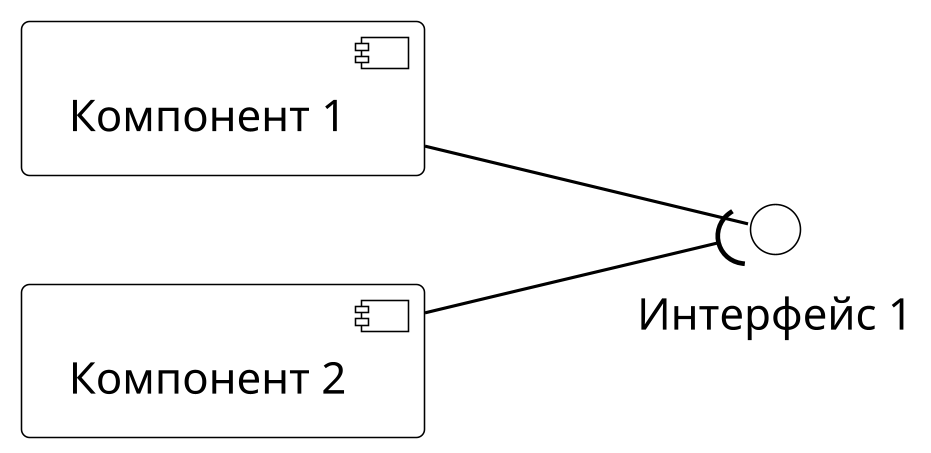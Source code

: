 @startuml
skinparam backgroundcolor transparent
skinparam shadowing false
skinparam dpi 300
skinparam componentStyle uml2

left to right direction

skinparam interface  {
	borderColor black
  backgroundColor white
}
skinparam component {
  borderColor black
  backgroundColor white
  ArrowColor black
}

component "Компонент 1" as c1
component "Компонент 2" as c2
interface "Интерфейс 1" as i1
c1 --() i1
c2 --( i1
@enduml
